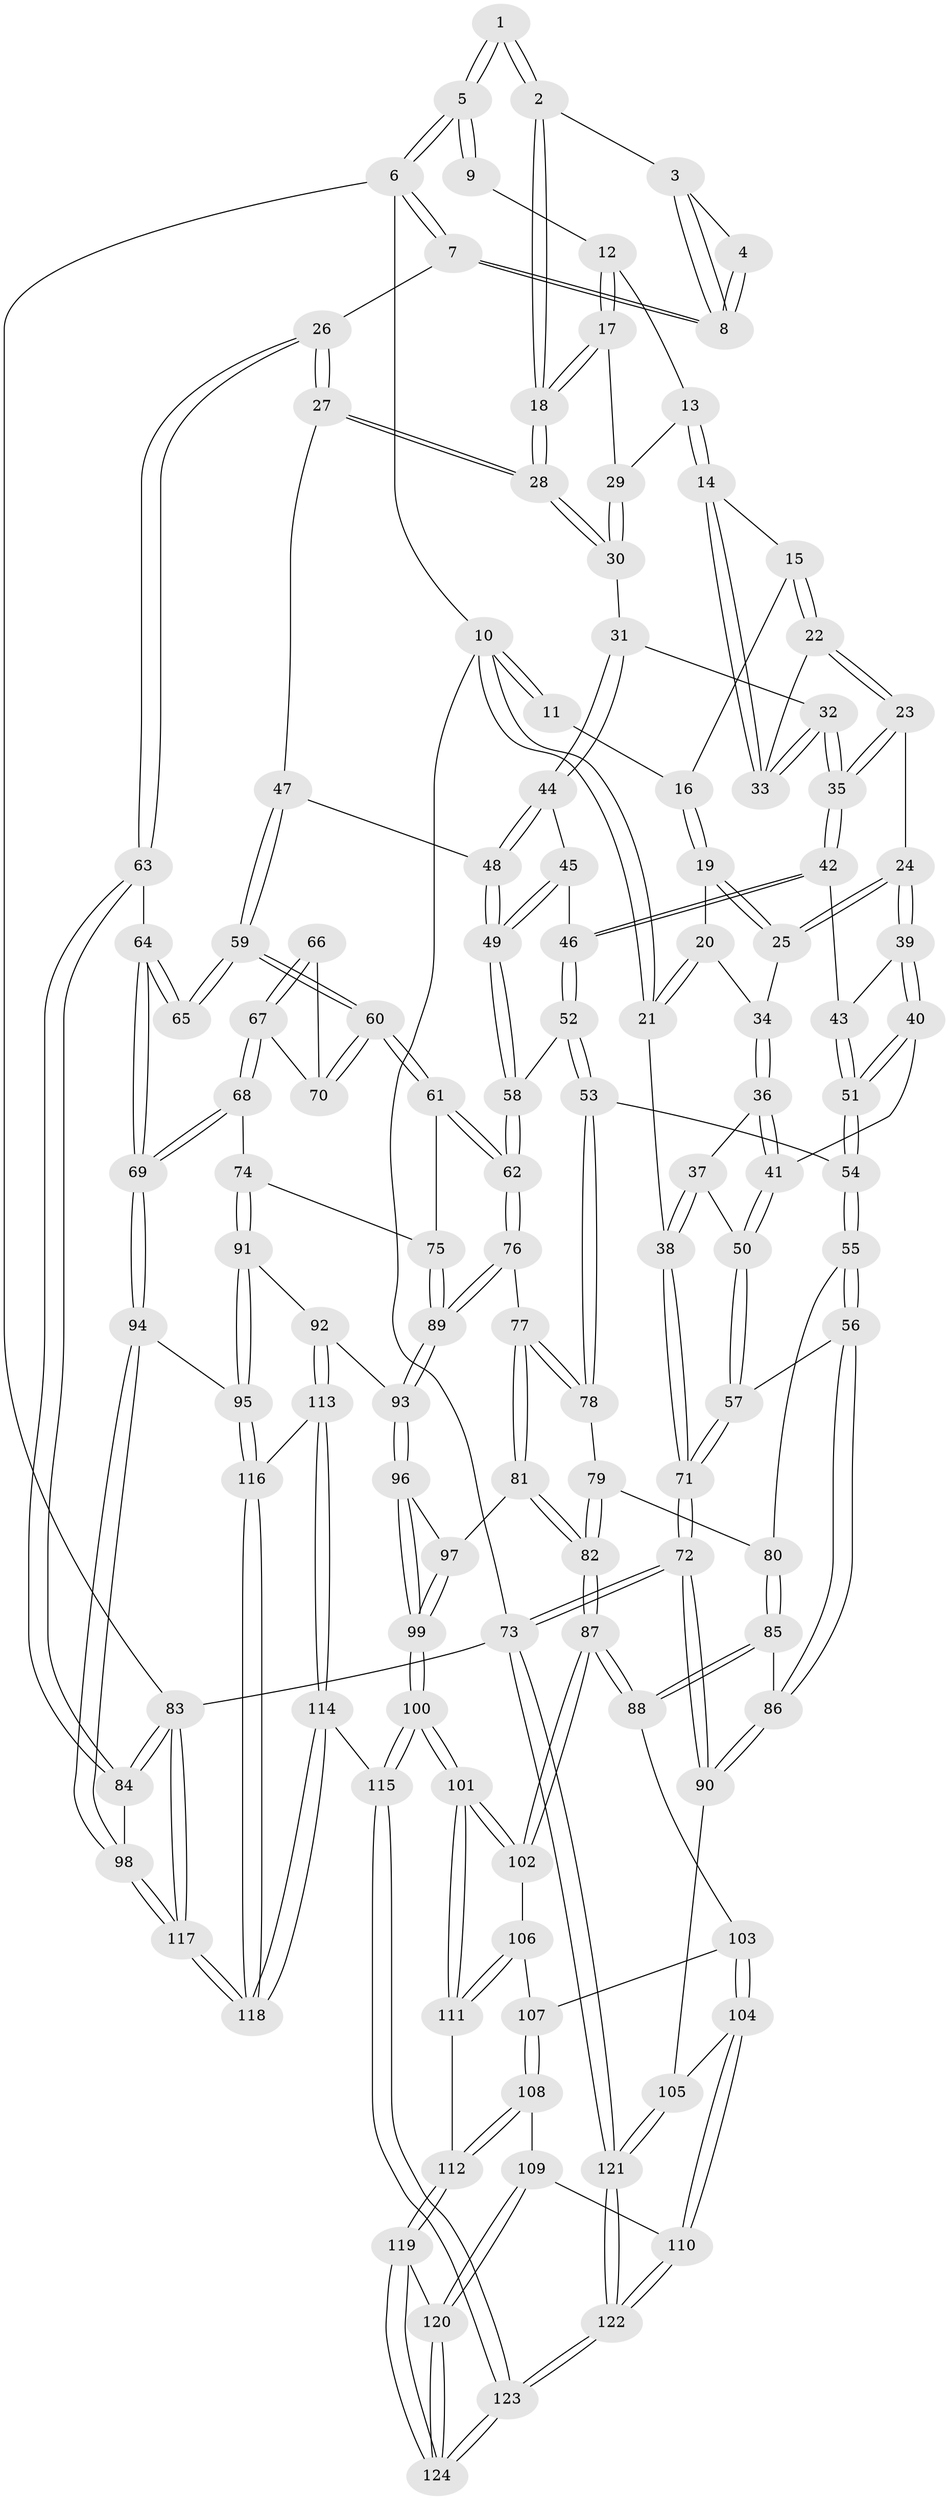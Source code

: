 // Generated by graph-tools (version 1.1) at 2025/51/03/09/25 03:51:04]
// undirected, 124 vertices, 307 edges
graph export_dot {
graph [start="1"]
  node [color=gray90,style=filled];
  1 [pos="+1+0"];
  2 [pos="+0.8023845174660609+0.12593659621151443"];
  3 [pos="+0.8583904776737344+0.1390138244000674"];
  4 [pos="+0.9258440785069935+0.08807803186355546"];
  5 [pos="+1+0"];
  6 [pos="+1+0"];
  7 [pos="+1+0.3046564131078613"];
  8 [pos="+1+0.24259599197575718"];
  9 [pos="+0.5822654409324113+0"];
  10 [pos="+0+0"];
  11 [pos="+0.17518066315946065+0"];
  12 [pos="+0.5898745206230692+0"];
  13 [pos="+0.4367575001714589+0.14510398199372437"];
  14 [pos="+0.4115105745254934+0.15544965251478884"];
  15 [pos="+0.22577065589624232+0"];
  16 [pos="+0.1931307967932788+0"];
  17 [pos="+0.7108323957505382+0.15220975552193142"];
  18 [pos="+0.7213172908268284+0.1628257926156005"];
  19 [pos="+0.08974897759521086+0.1374289363700955"];
  20 [pos="+0+0.1742395030846417"];
  21 [pos="+0+0.20874457988697268"];
  22 [pos="+0.24132010730326545+0.21610567624991636"];
  23 [pos="+0.2043572595414982+0.2609564400082627"];
  24 [pos="+0.1716524580907287+0.2681984878015162"];
  25 [pos="+0.1395396493723286+0.25101794117417703"];
  26 [pos="+1+0.4233513261205353"];
  27 [pos="+0.7543848738492368+0.34921721953852175"];
  28 [pos="+0.7258518165140401+0.30170930105919497"];
  29 [pos="+0.5187415217951501+0.19212784466180427"];
  30 [pos="+0.5447131924247688+0.31431435569460653"];
  31 [pos="+0.5140696147726543+0.3312104963516533"];
  32 [pos="+0.39605114027096155+0.28093975896702095"];
  33 [pos="+0.38781663352168894+0.2158926622077675"];
  34 [pos="+0.07421432929775203+0.2797815722214803"];
  35 [pos="+0.3262114779200138+0.36944836311772555"];
  36 [pos="+0+0.36181933076715267"];
  37 [pos="+0+0.3639765869198933"];
  38 [pos="+0+0.34397026713378337"];
  39 [pos="+0.14771173602316792+0.4064230751431941"];
  40 [pos="+0.1261230149963505+0.42559081509165236"];
  41 [pos="+0.12443348918103106+0.42587339321907974"];
  42 [pos="+0.3223584654707135+0.40132812662396233"];
  43 [pos="+0.29965166194126525+0.408949536699124"];
  44 [pos="+0.5042767697873027+0.3927746011385787"];
  45 [pos="+0.49851517207777707+0.40627393285584934"];
  46 [pos="+0.35630285475857826+0.4442958466821195"];
  47 [pos="+0.7023237423952434+0.45735764424130626"];
  48 [pos="+0.698226668634541+0.45889637619983215"];
  49 [pos="+0.5399171184090586+0.5434457560488073"];
  50 [pos="+0.06014284967506656+0.5296329769082181"];
  51 [pos="+0.2054330564357537+0.5395215445329045"];
  52 [pos="+0.38131048878130736+0.5648360591519286"];
  53 [pos="+0.3618002551694691+0.5928129401219275"];
  54 [pos="+0.21086544346508712+0.5734230353730105"];
  55 [pos="+0.1257120828918564+0.6526373090123894"];
  56 [pos="+0.10884849812437786+0.6638149927284643"];
  57 [pos="+0.02800327080276224+0.6335993657728538"];
  58 [pos="+0.5370101926597803+0.5480708370144014"];
  59 [pos="+0.7159893971860724+0.49510799516698145"];
  60 [pos="+0.6973945931782894+0.6438785006579997"];
  61 [pos="+0.6906640595814889+0.6763874111769959"];
  62 [pos="+0.5937303169772892+0.7028839969825402"];
  63 [pos="+1+0.5247046283392512"];
  64 [pos="+0.9904697153926362+0.6097489266591434"];
  65 [pos="+0.7736696051575089+0.542128597544979"];
  66 [pos="+0.7740202999321699+0.5441870443345428"];
  67 [pos="+0.8034496102539306+0.6352711808006055"];
  68 [pos="+0.8403836289803641+0.7089372914230919"];
  69 [pos="+0.8646492131646468+0.7134226039983815"];
  70 [pos="+0.7692865171558623+0.6010431598190008"];
  71 [pos="+0+0.6612531683983082"];
  72 [pos="+0+1"];
  73 [pos="+0+1"];
  74 [pos="+0.7940519668870348+0.7080332204656962"];
  75 [pos="+0.7620358409465078+0.7051997074668985"];
  76 [pos="+0.5928928656035838+0.7042957585712478"];
  77 [pos="+0.5891742031392753+0.707941072904052"];
  78 [pos="+0.3639839387119026+0.6400234301740308"];
  79 [pos="+0.36338526261498283+0.6431030791641416"];
  80 [pos="+0.3333874798604483+0.693655495029753"];
  81 [pos="+0.556495296906355+0.7571433185288713"];
  82 [pos="+0.4903507201039914+0.7871222185241271"];
  83 [pos="+1+1"];
  84 [pos="+1+0.7423087116454543"];
  85 [pos="+0.306265021064146+0.7808828821728335"];
  86 [pos="+0.14085158574680812+0.7424321034590888"];
  87 [pos="+0.4664355714979479+0.8135707585657967"];
  88 [pos="+0.30912911299104084+0.7875808911835245"];
  89 [pos="+0.7049356310710096+0.8363320498197625"];
  90 [pos="+0.11043349125032116+0.8593986077402177"];
  91 [pos="+0.7344926277503336+0.8634055736534326"];
  92 [pos="+0.7116195334505542+0.8617281703264087"];
  93 [pos="+0.7099812280322407+0.8610949022978206"];
  94 [pos="+0.8693477838899495+0.8193441660885371"];
  95 [pos="+0.7876938476256369+0.8731942649823585"];
  96 [pos="+0.658709587846572+0.8845550201417326"];
  97 [pos="+0.5723712663239312+0.7945597848199667"];
  98 [pos="+0.9057787991107878+0.8580525450815403"];
  99 [pos="+0.5554985165904847+1"];
  100 [pos="+0.5526381057443637+1"];
  101 [pos="+0.49981851097709373+0.9881946755470244"];
  102 [pos="+0.4623431889259949+0.8677179381256914"];
  103 [pos="+0.3079003544813178+0.7951629725420079"];
  104 [pos="+0.25732716029233293+0.8944094409352946"];
  105 [pos="+0.1934448043936339+0.9033342239046698"];
  106 [pos="+0.3939376888112538+0.8839515132840975"];
  107 [pos="+0.36510023784216145+0.879397070101834"];
  108 [pos="+0.3458393039168901+0.9289742761772305"];
  109 [pos="+0.31530407440334446+0.9317256204347729"];
  110 [pos="+0.2749643441310024+0.9174923978011256"];
  111 [pos="+0.38257488946077756+0.9445383255270693"];
  112 [pos="+0.3709946533244636+0.9437920726566177"];
  113 [pos="+0.7201809974452447+0.9265443290692181"];
  114 [pos="+0.591655395851907+1"];
  115 [pos="+0.5779219771232182+1"];
  116 [pos="+0.7941722135641659+0.9741484331781723"];
  117 [pos="+1+1"];
  118 [pos="+0.8795602500479378+1"];
  119 [pos="+0.35761216905792476+0.9764270862585802"];
  120 [pos="+0.32274554564747826+0.9644823708056923"];
  121 [pos="+0.15689525019275566+1"];
  122 [pos="+0.23752022779512105+1"];
  123 [pos="+0.32067956744822146+1"];
  124 [pos="+0.33200278549936474+1"];
  1 -- 2;
  1 -- 2;
  1 -- 5;
  1 -- 5;
  2 -- 3;
  2 -- 18;
  2 -- 18;
  3 -- 4;
  3 -- 8;
  3 -- 8;
  4 -- 8;
  4 -- 8;
  5 -- 6;
  5 -- 6;
  5 -- 9;
  5 -- 9;
  6 -- 7;
  6 -- 7;
  6 -- 10;
  6 -- 83;
  7 -- 8;
  7 -- 8;
  7 -- 26;
  9 -- 12;
  10 -- 11;
  10 -- 11;
  10 -- 21;
  10 -- 21;
  10 -- 73;
  11 -- 16;
  12 -- 13;
  12 -- 17;
  12 -- 17;
  13 -- 14;
  13 -- 14;
  13 -- 29;
  14 -- 15;
  14 -- 33;
  14 -- 33;
  15 -- 16;
  15 -- 22;
  15 -- 22;
  16 -- 19;
  16 -- 19;
  17 -- 18;
  17 -- 18;
  17 -- 29;
  18 -- 28;
  18 -- 28;
  19 -- 20;
  19 -- 25;
  19 -- 25;
  20 -- 21;
  20 -- 21;
  20 -- 34;
  21 -- 38;
  22 -- 23;
  22 -- 23;
  22 -- 33;
  23 -- 24;
  23 -- 35;
  23 -- 35;
  24 -- 25;
  24 -- 25;
  24 -- 39;
  24 -- 39;
  25 -- 34;
  26 -- 27;
  26 -- 27;
  26 -- 63;
  26 -- 63;
  27 -- 28;
  27 -- 28;
  27 -- 47;
  28 -- 30;
  28 -- 30;
  29 -- 30;
  29 -- 30;
  30 -- 31;
  31 -- 32;
  31 -- 44;
  31 -- 44;
  32 -- 33;
  32 -- 33;
  32 -- 35;
  32 -- 35;
  34 -- 36;
  34 -- 36;
  35 -- 42;
  35 -- 42;
  36 -- 37;
  36 -- 41;
  36 -- 41;
  37 -- 38;
  37 -- 38;
  37 -- 50;
  38 -- 71;
  38 -- 71;
  39 -- 40;
  39 -- 40;
  39 -- 43;
  40 -- 41;
  40 -- 51;
  40 -- 51;
  41 -- 50;
  41 -- 50;
  42 -- 43;
  42 -- 46;
  42 -- 46;
  43 -- 51;
  43 -- 51;
  44 -- 45;
  44 -- 48;
  44 -- 48;
  45 -- 46;
  45 -- 49;
  45 -- 49;
  46 -- 52;
  46 -- 52;
  47 -- 48;
  47 -- 59;
  47 -- 59;
  48 -- 49;
  48 -- 49;
  49 -- 58;
  49 -- 58;
  50 -- 57;
  50 -- 57;
  51 -- 54;
  51 -- 54;
  52 -- 53;
  52 -- 53;
  52 -- 58;
  53 -- 54;
  53 -- 78;
  53 -- 78;
  54 -- 55;
  54 -- 55;
  55 -- 56;
  55 -- 56;
  55 -- 80;
  56 -- 57;
  56 -- 86;
  56 -- 86;
  57 -- 71;
  57 -- 71;
  58 -- 62;
  58 -- 62;
  59 -- 60;
  59 -- 60;
  59 -- 65;
  59 -- 65;
  60 -- 61;
  60 -- 61;
  60 -- 70;
  60 -- 70;
  61 -- 62;
  61 -- 62;
  61 -- 75;
  62 -- 76;
  62 -- 76;
  63 -- 64;
  63 -- 84;
  63 -- 84;
  64 -- 65;
  64 -- 65;
  64 -- 69;
  64 -- 69;
  66 -- 67;
  66 -- 67;
  66 -- 70;
  67 -- 68;
  67 -- 68;
  67 -- 70;
  68 -- 69;
  68 -- 69;
  68 -- 74;
  69 -- 94;
  69 -- 94;
  71 -- 72;
  71 -- 72;
  72 -- 73;
  72 -- 73;
  72 -- 90;
  72 -- 90;
  73 -- 121;
  73 -- 121;
  73 -- 83;
  74 -- 75;
  74 -- 91;
  74 -- 91;
  75 -- 89;
  75 -- 89;
  76 -- 77;
  76 -- 89;
  76 -- 89;
  77 -- 78;
  77 -- 78;
  77 -- 81;
  77 -- 81;
  78 -- 79;
  79 -- 80;
  79 -- 82;
  79 -- 82;
  80 -- 85;
  80 -- 85;
  81 -- 82;
  81 -- 82;
  81 -- 97;
  82 -- 87;
  82 -- 87;
  83 -- 84;
  83 -- 84;
  83 -- 117;
  83 -- 117;
  84 -- 98;
  85 -- 86;
  85 -- 88;
  85 -- 88;
  86 -- 90;
  86 -- 90;
  87 -- 88;
  87 -- 88;
  87 -- 102;
  87 -- 102;
  88 -- 103;
  89 -- 93;
  89 -- 93;
  90 -- 105;
  91 -- 92;
  91 -- 95;
  91 -- 95;
  92 -- 93;
  92 -- 113;
  92 -- 113;
  93 -- 96;
  93 -- 96;
  94 -- 95;
  94 -- 98;
  94 -- 98;
  95 -- 116;
  95 -- 116;
  96 -- 97;
  96 -- 99;
  96 -- 99;
  97 -- 99;
  97 -- 99;
  98 -- 117;
  98 -- 117;
  99 -- 100;
  99 -- 100;
  100 -- 101;
  100 -- 101;
  100 -- 115;
  100 -- 115;
  101 -- 102;
  101 -- 102;
  101 -- 111;
  101 -- 111;
  102 -- 106;
  103 -- 104;
  103 -- 104;
  103 -- 107;
  104 -- 105;
  104 -- 110;
  104 -- 110;
  105 -- 121;
  105 -- 121;
  106 -- 107;
  106 -- 111;
  106 -- 111;
  107 -- 108;
  107 -- 108;
  108 -- 109;
  108 -- 112;
  108 -- 112;
  109 -- 110;
  109 -- 120;
  109 -- 120;
  110 -- 122;
  110 -- 122;
  111 -- 112;
  112 -- 119;
  112 -- 119;
  113 -- 114;
  113 -- 114;
  113 -- 116;
  114 -- 115;
  114 -- 118;
  114 -- 118;
  115 -- 123;
  115 -- 123;
  116 -- 118;
  116 -- 118;
  117 -- 118;
  117 -- 118;
  119 -- 120;
  119 -- 124;
  119 -- 124;
  120 -- 124;
  120 -- 124;
  121 -- 122;
  121 -- 122;
  122 -- 123;
  122 -- 123;
  123 -- 124;
  123 -- 124;
}
